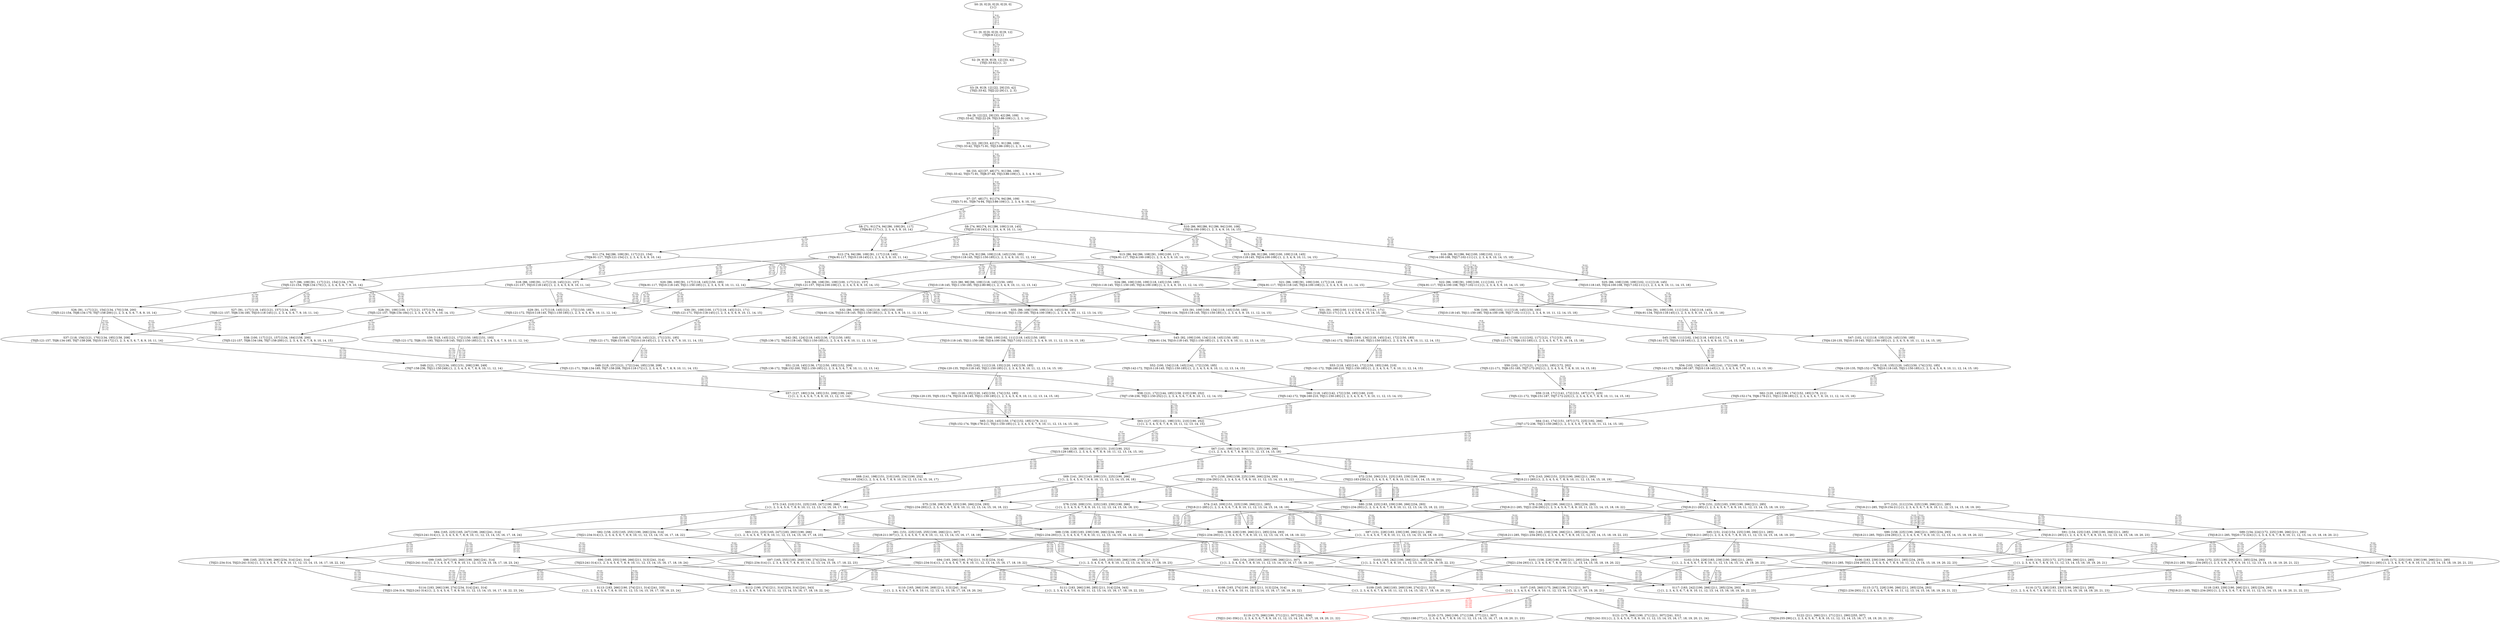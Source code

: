 digraph {
	S0[label="S0: [0, 0] [0, 0] [0, 0] [0, 0] \n{}{}"];
	S1[label="S1: [0, 0] [0, 0] [0, 0] [9, 12] \n{T0J0:9-12}{1}"];
	S2[label="S2: [9, 9] [9, 9] [9, 12] [33, 42] \n{T0J1:33-42}{1, 2}"];
	S3[label="S3: [9, 9] [9, 12] [22, 29] [33, 42] \n{T0J1:33-42, T0J2:22-29}{1, 2, 3}"];
	S4[label="S4: [9, 12] [22, 29] [33, 42] [86, 109] \n{T0J1:33-42, T0J2:22-29, T0J13:86-109}{1, 2, 3, 14}"];
	S5[label="S5: [22, 29] [33, 42] [71, 91] [86, 109] \n{T0J1:33-42, T0J3:71-91, T0J13:86-109}{1, 2, 3, 4, 14}"];
	S6[label="S6: [33, 42] [37, 48] [71, 91] [86, 109] \n{T0J1:33-42, T0J3:71-91, T0J8:37-48, T0J13:86-109}{1, 2, 3, 4, 9, 14}"];
	S7[label="S7: [37, 48] [71, 91] [74, 94] [86, 109] \n{T0J3:71-91, T0J9:74-94, T0J13:86-109}{1, 2, 3, 4, 9, 10, 14}"];
	S8[label="S8: [71, 91] [74, 94] [86, 109] [91, 117] \n{T0J4:91-117}{1, 2, 3, 4, 5, 9, 10, 14}"];
	S9[label="S9: [74, 90] [74, 91] [86, 109] [118, 145] \n{T0J10:118-145}{1, 2, 3, 4, 9, 10, 11, 14}"];
	S10[label="S10: [86, 90] [86, 91] [86, 94] [100, 108] \n{T0J14:100-108}{1, 2, 3, 4, 9, 10, 14, 15}"];
	S11[label="S11: [74, 94] [86, 109] [91, 117] [121, 154] \n{T0J4:91-117, T0J5:121-154}{1, 2, 3, 4, 5, 6, 9, 10, 14}"];
	S12[label="S12: [74, 94] [86, 109] [91, 117] [118, 145] \n{T0J4:91-117, T0J10:118-145}{1, 2, 3, 4, 5, 9, 10, 11, 14}"];
	S13[label="S13: [86, 94] [86, 108] [91, 109] [100, 117] \n{T0J4:91-117, T0J14:100-108}{1, 2, 3, 4, 5, 9, 10, 14, 15}"];
	S14[label="S14: [74, 91] [86, 109] [118, 145] [150, 185] \n{T0J10:118-145, T0J11:150-185}{1, 2, 3, 4, 9, 10, 11, 12, 14}"];
	S15[label="S15: [86, 91] [86, 108] [100, 109] [118, 145] \n{T0J10:118-145, T0J14:100-108}{1, 2, 3, 4, 9, 10, 11, 14, 15}"];
	S16[label="S16: [86, 91] [86, 94] [100, 108] [102, 111] \n{T0J14:100-108, T0J17:102-111}{1, 2, 3, 4, 9, 10, 14, 15, 18}"];
	S17[label="S17: [86, 109] [91, 117] [121, 154] [134, 170] \n{T0J5:121-154, T0J6:134-170}{1, 2, 3, 4, 5, 6, 7, 9, 10, 14}"];
	S18[label="S18: [86, 109] [91, 117] [118, 145] [121, 157] \n{T0J5:121-157, T0J10:118-145}{1, 2, 3, 4, 5, 6, 9, 10, 11, 14}"];
	S19[label="S19: [86, 108] [91, 109] [100, 117] [121, 157] \n{T0J5:121-157, T0J14:100-108}{1, 2, 3, 4, 5, 6, 9, 10, 14, 15}"];
	S20[label="S20: [86, 109] [91, 117] [118, 145] [150, 185] \n{T0J4:91-117, T0J10:118-145, T0J11:150-185}{1, 2, 3, 4, 5, 9, 10, 11, 12, 14}"];
	S21[label="S21: [86, 108] [91, 109] [100, 117] [118, 145] \n{T0J4:91-117, T0J10:118-145, T0J14:100-108}{1, 2, 3, 4, 5, 9, 10, 11, 14, 15}"];
	S22[label="S22: [86, 108] [91, 109] [100, 111] [102, 117] \n{T0J4:91-117, T0J14:100-108, T0J17:102-111}{1, 2, 3, 4, 5, 9, 10, 14, 15, 18}"];
	S23[label="S23: [80, 98] [86, 109] [118, 145] [150, 185] \n{T0J10:118-145, T0J11:150-185, T0J12:80-98}{1, 2, 3, 4, 9, 10, 11, 12, 13, 14}"];
	S24[label="S24: [86, 108] [100, 109] [118, 145] [150, 185] \n{T0J10:118-145, T0J11:150-185, T0J14:100-108}{1, 2, 3, 4, 9, 10, 11, 12, 14, 15}"];
	S25[label="S25: [86, 108] [100, 109] [102, 111] [118, 145] \n{T0J10:118-145, T0J14:100-108, T0J17:102-111}{1, 2, 3, 4, 9, 10, 11, 14, 15, 18}"];
	S26[label="S26: [91, 117] [121, 154] [134, 170] [158, 200] \n{T0J5:121-154, T0J6:134-170, T0J7:158-200}{1, 2, 3, 4, 5, 6, 7, 8, 9, 10, 14}"];
	S27[label="S27: [91, 117] [118, 145] [121, 157] [134, 185] \n{T0J5:121-157, T0J6:134-185, T0J10:118-145}{1, 2, 3, 4, 5, 6, 7, 9, 10, 11, 14}"];
	S28[label="S28: [91, 109] [100, 117] [121, 157] [134, 184] \n{T0J5:121-157, T0J6:134-184}{1, 2, 3, 4, 5, 6, 7, 9, 10, 14, 15}"];
	S29[label="S29: [91, 117] [118, 145] [121, 172] [150, 185] \n{T0J5:121-172, T0J10:118-145, T0J11:150-185}{1, 2, 3, 4, 5, 6, 9, 10, 11, 12, 14}"];
	S30[label="S30: [91, 109] [100, 117] [118, 145] [121, 171] \n{T0J5:121-171, T0J10:118-145}{1, 2, 3, 4, 5, 6, 9, 10, 11, 14, 15}"];
	S31[label="S31: [91, 109] [100, 111] [102, 117] [121, 171] \n{T0J5:121-171}{1, 2, 3, 4, 5, 6, 9, 10, 14, 15, 18}"];
	S32[label="S32: [86, 109] [92, 124] [118, 145] [150, 185] \n{T0J4:91-124, T0J10:118-145, T0J11:150-185}{1, 2, 3, 4, 5, 9, 10, 11, 12, 13, 14}"];
	S33[label="S33: [91, 109] [100, 134] [118, 145] [150, 185] \n{T0J4:91-134, T0J10:118-145, T0J11:150-185}{1, 2, 3, 4, 5, 9, 10, 11, 12, 14, 15}"];
	S34[label="S34: [91, 109] [100, 111] [102, 134] [118, 145] \n{T0J4:91-134, T0J10:118-145}{1, 2, 3, 4, 5, 9, 10, 11, 14, 15, 18}"];
	S35[label="S35: [86, 108] [100, 109] [118, 145] [150, 185] \n{T0J10:118-145, T0J11:150-185, T0J14:100-108}{1, 2, 3, 4, 9, 10, 11, 12, 13, 14, 15}"];
	S36[label="S36: [100, 109] [102, 111] [118, 145] [150, 185] \n{T0J10:118-145, T0J11:150-185, T0J14:100-108, T0J17:102-111}{1, 2, 3, 4, 9, 10, 11, 12, 14, 15, 18}"];
	S37[label="S37: [118, 154] [121, 170] [134, 185] [158, 208] \n{T0J5:121-157, T0J6:134-185, T0J7:158-208, T0J10:118-172}{1, 2, 3, 4, 5, 6, 7, 8, 9, 10, 11, 14}"];
	S38[label="S38: [100, 117] [121, 157] [134, 184] [158, 200] \n{T0J5:121-157, T0J6:134-184, T0J7:158-200}{1, 2, 3, 4, 5, 6, 7, 8, 9, 10, 14, 15}"];
	S39[label="S39: [118, 145] [121, 172] [150, 185] [151, 193] \n{T0J5:121-172, T0J6:151-193, T0J10:118-145, T0J11:150-185}{1, 2, 3, 4, 5, 6, 7, 9, 10, 11, 12, 14}"];
	S40[label="S40: [100, 117] [118, 145] [121, 171] [151, 185] \n{T0J5:121-171, T0J6:151-185, T0J10:118-145}{1, 2, 3, 4, 5, 6, 7, 9, 10, 11, 14, 15}"];
	S41[label="S41: [100, 111] [102, 117] [121, 171] [151, 185] \n{T0J5:121-171, T0J6:151-185}{1, 2, 3, 4, 5, 6, 7, 9, 10, 14, 15, 18}"];
	S42[label="S42: [92, 124] [118, 145] [136, 172] [150, 185] \n{T0J5:136-172, T0J10:118-145, T0J11:150-185}{1, 2, 3, 4, 5, 6, 9, 10, 11, 12, 13, 14}"];
	S43[label="S43: [92, 109] [100, 134] [118, 145] [150, 185] \n{T0J4:91-134, T0J10:118-145, T0J11:150-185}{1, 2, 3, 4, 5, 9, 10, 11, 12, 13, 14, 15}"];
	S44[label="S44: [100, 134] [118, 145] [141, 172] [150, 185] \n{T0J5:141-172, T0J10:118-145, T0J11:150-185}{1, 2, 3, 4, 5, 6, 9, 10, 11, 12, 14, 15}"];
	S45[label="S45: [100, 111] [102, 134] [118, 145] [141, 172] \n{T0J5:141-172, T0J10:118-145}{1, 2, 3, 4, 5, 6, 9, 10, 11, 14, 15, 18}"];
	S46[label="S46: [100, 109] [102, 111] [118, 145] [150, 185] \n{T0J10:118-145, T0J11:150-185, T0J14:100-108, T0J17:102-111}{1, 2, 3, 4, 9, 10, 11, 12, 13, 14, 15, 18}"];
	S47[label="S47: [102, 111] [118, 135] [120, 145] [150, 185] \n{T0J4:120-135, T0J10:118-145, T0J11:150-185}{1, 2, 3, 4, 5, 9, 10, 11, 12, 14, 15, 18}"];
	S48[label="S48: [121, 172] [134, 185] [151, 208] [190, 249] \n{T0J7:158-236, T0J11:150-249}{1, 2, 3, 4, 5, 6, 7, 8, 9, 10, 11, 12, 14}"];
	S49[label="S49: [118, 157] [121, 172] [144, 185] [158, 208] \n{T0J5:121-171, T0J6:134-185, T0J7:158-208, T0J10:118-172}{1, 2, 3, 4, 5, 6, 7, 8, 9, 10, 11, 14, 15}"];
	S50[label="S50: [102, 117] [121, 171] [151, 185] [172, 202] \n{T0J5:121-171, T0J6:151-185, T0J7:172-202}{1, 2, 3, 4, 5, 6, 7, 8, 9, 10, 14, 15, 18}"];
	S51[label="S51: [118, 145] [136, 172] [150, 185] [152, 200] \n{T0J5:136-172, T0J6:152-200, T0J11:150-185}{1, 2, 3, 4, 5, 6, 7, 9, 10, 11, 12, 13, 14}"];
	S52[label="S52: [100, 134] [118, 145] [142, 172] [150, 185] \n{T0J5:142-172, T0J10:118-145, T0J11:150-185}{1, 2, 3, 4, 5, 6, 9, 10, 11, 12, 13, 14, 15}"];
	S53[label="S53: [118, 145] [141, 172] [150, 185] [160, 210] \n{T0J5:141-172, T0J6:160-210, T0J11:150-185}{1, 2, 3, 4, 5, 6, 7, 9, 10, 11, 12, 14, 15}"];
	S54[label="S54: [102, 134] [118, 145] [141, 172] [160, 187] \n{T0J5:141-172, T0J6:160-187, T0J10:118-145}{1, 2, 3, 4, 5, 6, 7, 9, 10, 11, 14, 15, 18}"];
	S55[label="S55: [102, 111] [118, 135] [120, 145] [150, 185] \n{T0J4:120-135, T0J10:118-145, T0J11:150-185}{1, 2, 3, 4, 5, 9, 10, 11, 12, 13, 14, 15, 18}"];
	S56[label="S56: [118, 135] [120, 145] [150, 174] [152, 185] \n{T0J4:120-135, T0J5:152-174, T0J10:118-145, T0J11:150-185}{1, 2, 3, 4, 5, 6, 9, 10, 11, 12, 14, 15, 18}"];
	S57[label="S57: [127, 180] [134, 185] [151, 208] [190, 249] \n{}{1, 2, 3, 4, 5, 6, 7, 8, 9, 10, 11, 12, 13, 14}"];
	S58[label="S58: [121, 172] [144, 185] [158, 210] [190, 252] \n{T0J7:158-236, T0J11:150-252}{1, 2, 3, 4, 5, 6, 7, 8, 9, 10, 11, 12, 14, 15}"];
	S59[label="S59: [118, 171] [141, 172] [151, 187] [172, 225] \n{T0J5:121-172, T0J6:151-187, T0J7:172-225}{1, 2, 3, 4, 5, 6, 7, 8, 9, 10, 11, 14, 15, 18}"];
	S60[label="S60: [118, 145] [142, 172] [150, 185] [160, 210] \n{T0J5:142-172, T0J6:160-210, T0J11:150-185}{1, 2, 3, 4, 5, 6, 7, 9, 10, 11, 12, 13, 14, 15}"];
	S61[label="S61: [118, 135] [120, 145] [150, 174] [152, 185] \n{T0J4:120-135, T0J5:152-174, T0J10:118-145, T0J11:150-185}{1, 2, 3, 4, 5, 6, 9, 10, 11, 12, 13, 14, 15, 18}"];
	S62[label="S62: [120, 145] [150, 174] [152, 185] [178, 211] \n{T0J5:152-174, T0J6:178-211, T0J11:150-185}{1, 2, 3, 4, 5, 6, 7, 9, 10, 11, 12, 14, 15, 18}"];
	S63[label="S63: [127, 185] [141, 198] [151, 210] [190, 252] \n{}{1, 2, 3, 4, 5, 6, 7, 8, 9, 10, 11, 12, 13, 14, 15}"];
	S64[label="S64: [141, 174] [151, 187] [172, 225] [192, 266] \n{T0J7:172-236, T0J11:150-266}{1, 2, 3, 4, 5, 6, 7, 8, 9, 10, 11, 12, 14, 15, 18}"];
	S65[label="S65: [120, 145] [150, 174] [152, 185] [178, 211] \n{T0J5:152-174, T0J6:178-211, T0J11:150-185}{1, 2, 3, 4, 5, 6, 7, 9, 10, 11, 12, 13, 14, 15, 18}"];
	S66[label="S66: [129, 188] [141, 198] [151, 210] [190, 252] \n{T0J15:129-188}{1, 2, 3, 4, 5, 6, 7, 8, 9, 10, 11, 12, 13, 14, 15, 16}"];
	S67[label="S67: [141, 198] [143, 206] [151, 225] [190, 266] \n{}{1, 2, 3, 4, 5, 6, 7, 8, 9, 10, 11, 12, 13, 14, 15, 18}"];
	S68[label="S68: [141, 198] [151, 210] [165, 234] [190, 252] \n{T0J16:165-234}{1, 2, 3, 4, 5, 6, 7, 8, 9, 10, 11, 12, 13, 14, 15, 16, 17}"];
	S69[label="S69: [141, 201] [143, 209] [151, 225] [190, 266] \n{}{1, 2, 3, 4, 5, 6, 7, 8, 9, 10, 11, 12, 13, 14, 15, 16, 18}"];
	S70[label="S70: [143, 206] [151, 225] [190, 266] [211, 285] \n{T0J18:211-285}{1, 2, 3, 4, 5, 6, 7, 8, 9, 10, 11, 12, 13, 14, 15, 18, 19}"];
	S71[label="S71: [158, 206] [158, 225] [190, 266] [234, 293] \n{T0J21:234-293}{1, 2, 3, 4, 5, 6, 7, 8, 9, 10, 11, 12, 13, 14, 15, 18, 22}"];
	S72[label="S72: [150, 206] [151, 225] [183, 239] [190, 266] \n{T0J22:183-239}{1, 2, 3, 4, 5, 6, 7, 8, 9, 10, 11, 12, 13, 14, 15, 18, 23}"];
	S73[label="S73: [143, 210] [151, 225] [165, 247] [190, 266] \n{}{1, 2, 3, 4, 5, 6, 7, 8, 9, 10, 11, 12, 13, 14, 15, 16, 17, 18}"];
	S74[label="S74: [143, 209] [151, 225] [190, 266] [211, 285] \n{T0J18:211-285}{1, 2, 3, 4, 5, 6, 7, 8, 9, 10, 11, 12, 13, 14, 15, 16, 18, 19}"];
	S75[label="S75: [158, 209] [158, 225] [190, 266] [234, 293] \n{T0J21:234-293}{1, 2, 3, 4, 5, 6, 7, 8, 9, 10, 11, 12, 13, 14, 15, 16, 18, 22}"];
	S76[label="S76: [150, 209] [151, 225] [183, 239] [190, 266] \n{}{1, 2, 3, 4, 5, 6, 7, 8, 9, 10, 11, 12, 13, 14, 15, 16, 18, 23}"];
	S77[label="S77: [151, 211] [154, 225] [190, 266] [211, 285] \n{T0J18:211-285, T0J19:154-211}{1, 2, 3, 4, 5, 6, 7, 8, 9, 10, 11, 12, 13, 14, 15, 18, 19, 20}"];
	S78[label="S78: [158, 225] [190, 266] [211, 285] [234, 293] \n{T0J18:211-285, T0J21:234-293}{1, 2, 3, 4, 5, 6, 7, 8, 9, 10, 11, 12, 13, 14, 15, 18, 19, 22}"];
	S79[label="S79: [151, 225] [183, 239] [190, 266] [211, 285] \n{T0J18:211-285}{1, 2, 3, 4, 5, 6, 7, 8, 9, 10, 11, 12, 13, 14, 15, 18, 19, 23}"];
	S80[label="S80: [158, 225] [183, 239] [190, 266] [234, 293] \n{T0J21:234-293}{1, 2, 3, 4, 5, 6, 7, 8, 9, 10, 11, 12, 13, 14, 15, 18, 22, 23}"];
	S81[label="S81: [151, 225] [165, 255] [190, 266] [211, 307] \n{T0J18:211-307}{1, 2, 3, 4, 5, 6, 7, 8, 9, 10, 11, 12, 13, 14, 15, 16, 17, 18, 19}"];
	S82[label="S82: [158, 225] [165, 255] [190, 266] [234, 314] \n{T0J21:234-314}{1, 2, 3, 4, 5, 6, 7, 8, 9, 10, 11, 12, 13, 14, 15, 16, 17, 18, 22}"];
	S83[label="S83: [151, 225] [165, 247] [183, 260] [190, 266] \n{}{1, 2, 3, 4, 5, 6, 7, 8, 9, 10, 11, 12, 13, 14, 15, 16, 17, 18, 23}"];
	S84[label="S84: [165, 225] [165, 247] [190, 266] [241, 314] \n{T0J23:241-314}{1, 2, 3, 4, 5, 6, 7, 8, 9, 10, 11, 12, 13, 14, 15, 16, 17, 18, 24}"];
	S85[label="S85: [151, 214] [154, 225] [190, 266] [211, 285] \n{T0J18:211-285}{1, 2, 3, 4, 5, 6, 7, 8, 9, 10, 11, 12, 13, 14, 15, 16, 18, 19, 20}"];
	S86[label="S86: [158, 228] [190, 266] [211, 285] [234, 293] \n{T0J21:234-293}{1, 2, 3, 4, 5, 6, 7, 8, 9, 10, 11, 12, 13, 14, 15, 16, 18, 19, 22}"];
	S87[label="S87: [151, 228] [183, 239] [190, 266] [211, 285] \n{}{1, 2, 3, 4, 5, 6, 7, 8, 9, 10, 11, 12, 13, 14, 15, 16, 18, 19, 23}"];
	S88[label="S88: [158, 228] [183, 239] [190, 266] [234, 293] \n{T0J21:234-293}{1, 2, 3, 4, 5, 6, 7, 8, 9, 10, 11, 12, 13, 14, 15, 16, 18, 22, 23}"];
	S89[label="S89: [154, 224] [172, 225] [190, 266] [211, 285] \n{T0J18:211-285, T0J20:172-224}{1, 2, 3, 4, 5, 6, 7, 8, 9, 10, 11, 12, 13, 14, 15, 18, 19, 20, 21}"];
	S90[label="S90: [158, 225] [190, 266] [211, 285] [234, 293] \n{T0J18:211-285, T0J21:234-293}{1, 2, 3, 4, 5, 6, 7, 8, 9, 10, 11, 12, 13, 14, 15, 18, 19, 20, 22}"];
	S91[label="S91: [154, 225] [183, 239] [190, 266] [211, 285] \n{T0J18:211-285}{1, 2, 3, 4, 5, 6, 7, 8, 9, 10, 11, 12, 13, 14, 15, 18, 19, 20, 23}"];
	S92[label="S92: [183, 239] [190, 266] [211, 285] [234, 293] \n{T0J18:211-285, T0J21:234-293}{1, 2, 3, 4, 5, 6, 7, 8, 9, 10, 11, 12, 13, 14, 15, 18, 19, 22, 23}"];
	S93[label="S93: [154, 239] [165, 260] [190, 266] [211, 307] \n{}{1, 2, 3, 4, 5, 6, 7, 8, 9, 10, 11, 12, 13, 14, 15, 16, 17, 18, 19, 20}"];
	S94[label="S94: [165, 266] [190, 274] [211, 313] [234, 314] \n{T0J21:234-314}{1, 2, 3, 4, 5, 6, 7, 8, 9, 10, 11, 12, 13, 14, 15, 16, 17, 18, 19, 22}"];
	S95[label="S95: [165, 255] [183, 266] [190, 274] [211, 313] \n{}{1, 2, 3, 4, 5, 6, 7, 8, 9, 10, 11, 12, 13, 14, 15, 16, 17, 18, 19, 23}"];
	S96[label="S96: [165, 255] [190, 266] [211, 313] [241, 314] \n{T0J23:241-314}{1, 2, 3, 4, 5, 6, 7, 8, 9, 10, 11, 12, 13, 14, 15, 16, 17, 18, 19, 24}"];
	S97[label="S97: [165, 255] [183, 266] [190, 274] [234, 314] \n{T0J21:234-314}{1, 2, 3, 4, 5, 6, 7, 8, 9, 10, 11, 12, 13, 14, 15, 16, 17, 18, 22, 23}"];
	S98[label="S98: [165, 255] [190, 266] [234, 314] [241, 314] \n{T0J21:234-314, T0J23:241-314}{1, 2, 3, 4, 5, 6, 7, 8, 9, 10, 11, 12, 13, 14, 15, 16, 17, 18, 22, 24}"];
	S99[label="S99: [165, 247] [183, 260] [190, 266] [241, 314] \n{T0J23:241-314}{1, 2, 3, 4, 5, 6, 7, 8, 9, 10, 11, 12, 13, 14, 15, 16, 17, 18, 23, 24}"];
	S100[label="S100: [154, 225] [172, 227] [190, 266] [211, 285] \n{}{1, 2, 3, 4, 5, 6, 7, 8, 9, 10, 11, 12, 13, 14, 15, 16, 18, 19, 20, 21}"];
	S101[label="S101: [158, 228] [190, 266] [211, 285] [234, 293] \n{T0J21:234-293}{1, 2, 3, 4, 5, 6, 7, 8, 9, 10, 11, 12, 13, 14, 15, 16, 18, 19, 20, 22}"];
	S102[label="S102: [154, 228] [183, 239] [190, 266] [211, 285] \n{}{1, 2, 3, 4, 5, 6, 7, 8, 9, 10, 11, 12, 13, 14, 15, 16, 18, 19, 20, 23}"];
	S103[label="S103: [183, 242] [190, 266] [211, 285] [234, 293] \n{}{1, 2, 3, 4, 5, 6, 7, 8, 9, 10, 11, 12, 13, 14, 15, 16, 18, 19, 22, 23}"];
	S104[label="S104: [172, 225] [190, 266] [211, 285] [234, 293] \n{T0J18:211-285, T0J21:234-293}{1, 2, 3, 4, 5, 6, 7, 8, 9, 10, 11, 12, 13, 14, 15, 18, 19, 20, 21, 22}"];
	S105[label="S105: [172, 225] [183, 239] [190, 266] [211, 285] \n{T0J18:211-285}{1, 2, 3, 4, 5, 6, 7, 8, 9, 10, 11, 12, 13, 14, 15, 18, 19, 20, 21, 23}"];
	S106[label="S106: [183, 239] [190, 266] [211, 285] [234, 293] \n{T0J18:211-285, T0J21:234-293}{1, 2, 3, 4, 5, 6, 7, 8, 9, 10, 11, 12, 13, 14, 15, 18, 19, 20, 22, 23}"];
	S107[label="S107: [165, 260] [175, 266] [190, 271] [211, 307] \n{}{1, 2, 3, 4, 5, 6, 7, 8, 9, 10, 11, 12, 13, 14, 15, 16, 17, 18, 19, 20, 21}"];
	S108[label="S108: [165, 274] [190, 280] [211, 313] [234, 314] \n{}{1, 2, 3, 4, 5, 6, 7, 8, 9, 10, 11, 12, 13, 14, 15, 16, 17, 18, 19, 20, 22}"];
	S109[label="S109: [165, 266] [183, 269] [190, 274] [211, 313] \n{}{1, 2, 3, 4, 5, 6, 7, 8, 9, 10, 11, 12, 13, 14, 15, 16, 17, 18, 19, 20, 23}"];
	S110[label="S110: [165, 266] [190, 269] [211, 313] [241, 314] \n{}{1, 2, 3, 4, 5, 6, 7, 8, 9, 10, 11, 12, 13, 14, 15, 16, 17, 18, 19, 20, 24}"];
	S111[label="S111: [183, 266] [190, 285] [211, 314] [234, 343] \n{}{1, 2, 3, 4, 5, 6, 7, 8, 9, 10, 11, 12, 13, 14, 15, 16, 17, 18, 19, 22, 23}"];
	S112[label="S112: [190, 274] [211, 314] [234, 314] [241, 343] \n{}{1, 2, 3, 4, 5, 6, 7, 8, 9, 10, 11, 12, 13, 14, 15, 16, 17, 18, 19, 22, 24}"];
	S113[label="S113: [183, 266] [190, 274] [211, 314] [241, 335] \n{}{1, 2, 3, 4, 5, 6, 7, 8, 9, 10, 11, 12, 13, 14, 15, 16, 17, 18, 19, 23, 24}"];
	S114[label="S114: [183, 266] [190, 274] [234, 314] [241, 314] \n{T0J21:234-314, T0J23:241-314}{1, 2, 3, 4, 5, 6, 7, 8, 9, 10, 11, 12, 13, 14, 15, 16, 17, 18, 22, 23, 24}"];
	S115[label="S115: [172, 228] [190, 266] [211, 285] [234, 293] \n{T0J21:234-293}{1, 2, 3, 4, 5, 6, 7, 8, 9, 10, 11, 12, 13, 14, 15, 16, 18, 19, 20, 21, 22}"];
	S116[label="S116: [172, 228] [183, 239] [190, 266] [211, 285] \n{}{1, 2, 3, 4, 5, 6, 7, 8, 9, 10, 11, 12, 13, 14, 15, 16, 18, 19, 20, 21, 23}"];
	S117[label="S117: [183, 242] [190, 266] [211, 285] [234, 293] \n{}{1, 2, 3, 4, 5, 6, 7, 8, 9, 10, 11, 12, 13, 14, 15, 16, 18, 19, 20, 22, 23}"];
	S118[label="S118: [183, 239] [190, 266] [211, 285] [234, 293] \n{T0J18:211-285, T0J21:234-293}{1, 2, 3, 4, 5, 6, 7, 8, 9, 10, 11, 12, 13, 14, 15, 18, 19, 20, 21, 22, 23}"];
	S119[label="S119: [175, 266] [190, 271] [211, 307] [241, 356] \n{T0J21:241-356}{1, 2, 3, 4, 5, 6, 7, 8, 9, 10, 11, 12, 13, 14, 15, 16, 17, 18, 19, 20, 21, 22}"];
	S120[label="S120: [175, 266] [190, 271] [198, 277] [211, 307] \n{T0J22:198-277}{1, 2, 3, 4, 5, 6, 7, 8, 9, 10, 11, 12, 13, 14, 15, 16, 17, 18, 19, 20, 21, 23}"];
	S121[label="S121: [175, 266] [190, 271] [211, 307] [241, 331] \n{T0J23:241-331}{1, 2, 3, 4, 5, 6, 7, 8, 9, 10, 11, 12, 13, 14, 15, 16, 17, 18, 19, 20, 21, 24}"];
	S122[label="S122: [211, 266] [211, 271] [211, 290] [255, 307] \n{T0J24:255-290}{1, 2, 3, 4, 5, 6, 7, 8, 9, 10, 11, 12, 13, 14, 15, 16, 17, 18, 19, 20, 21, 25}"];
	S0 -> S1[label="T0 J0\nDL=350\nES=0\nLS=0\nEF=9\nLF=12",fontsize=8];
	S1 -> S2[label="T0 J1\nDL=350\nES=9\nLS=12\nEF=33\nLF=42",fontsize=8];
	S2 -> S3[label="T0 J2\nDL=350\nES=9\nLS=12\nEF=22\nLF=29",fontsize=8];
	S3 -> S4[label="T0 J13\nDL=350\nES=9\nLS=12\nEF=86\nLF=109",fontsize=8];
	S4 -> S5[label="T0 J3\nDL=350\nES=22\nLS=29\nEF=71\nLF=91",fontsize=8];
	S5 -> S6[label="T0 J8\nDL=350\nES=22\nLS=29\nEF=37\nLF=48",fontsize=8];
	S6 -> S7[label="T0 J9\nDL=350\nES=33\nLS=42\nEF=74\nLF=94",fontsize=8];
	S7 -> S8[label="T0 J4\nDL=350\nES=71\nLS=91\nEF=91\nLF=117",fontsize=8];
	S7 -> S9[label="T0 J10\nDL=350\nES=74\nLS=90\nEF=118\nLF=145",fontsize=8];
	S7 -> S10[label="T0 J14\nDL=350\nES=86\nLS=90\nEF=100\nLF=108",fontsize=8];
	S8 -> S11[label="T0 J5\nDL=350\nES=71\nLS=91\nEF=121\nLF=154",fontsize=8];
	S8 -> S12[label="T0 J10\nDL=350\nES=74\nLS=90\nEF=118\nLF=145",fontsize=8];
	S8 -> S13[label="T0 J14\nDL=350\nES=86\nLS=90\nEF=100\nLF=108",fontsize=8];
	S9 -> S12[label="T0 J4\nDL=350\nES=74\nLS=91\nEF=94\nLF=117",fontsize=8];
	S9 -> S14[label="T0 J11\nDL=350\nES=74\nLS=90\nEF=150\nLF=185",fontsize=8];
	S9 -> S15[label="T0 J14\nDL=350\nES=86\nLS=90\nEF=100\nLF=108",fontsize=8];
	S10 -> S13[label="T0 J4\nDL=350\nES=86\nLS=91\nEF=106\nLF=117",fontsize=8];
	S10 -> S15[label="T0 J10\nDL=350\nES=86\nLS=90\nEF=130\nLF=145",fontsize=8];
	S10 -> S16[label="T0 J17\nDL=350\nES=86\nLS=90\nEF=102\nLF=111",fontsize=8];
	S11 -> S17[label="T0 J6\nDL=350\nES=74\nLS=94\nEF=134\nLF=170",fontsize=8];
	S11 -> S18[label="T0 J10\nDL=350\nES=74\nLS=90\nEF=118\nLF=145",fontsize=8];
	S11 -> S19[label="T0 J14\nDL=350\nES=86\nLS=90\nEF=100\nLF=108",fontsize=8];
	S12 -> S18[label="T0 J5\nDL=350\nES=74\nLS=94\nEF=124\nLF=157",fontsize=8];
	S12 -> S20[label="T0 J11\nDL=350\nES=74\nLS=90\nEF=150\nLF=185",fontsize=8];
	S12 -> S21[label="T0 J14\nDL=350\nES=86\nLS=90\nEF=100\nLF=108",fontsize=8];
	S13 -> S19[label="T0 J5\nDL=350\nES=86\nLS=94\nEF=136\nLF=157",fontsize=8];
	S13 -> S21[label="T0 J10\nDL=350\nES=86\nLS=90\nEF=130\nLF=145",fontsize=8];
	S13 -> S22[label="T0 J17\nDL=350\nES=86\nLS=90\nEF=102\nLF=111",fontsize=8];
	S14 -> S20[label="T0 J4\nDL=350\nES=74\nLS=91\nEF=94\nLF=117",fontsize=8];
	S14 -> S23[label="T0 J12\nDL=350\nES=74\nLS=90\nEF=80\nLF=98",fontsize=8];
	S14 -> S24[label="T0 J14\nDL=350\nES=86\nLS=90\nEF=100\nLF=108",fontsize=8];
	S15 -> S21[label="T0 J4\nDL=350\nES=86\nLS=91\nEF=106\nLF=117",fontsize=8];
	S15 -> S24[label="T0 J11\nDL=350\nES=86\nLS=90\nEF=162\nLF=185",fontsize=8];
	S15 -> S25[label="T0 J17\nDL=350\nES=86\nLS=90\nEF=102\nLF=111",fontsize=8];
	S16 -> S22[label="T0 J4\nDL=350\nES=86\nLS=91\nEF=106\nLF=117",fontsize=8];
	S16 -> S25[label="T0 J10\nDL=350\nES=86\nLS=90\nEF=130\nLF=145",fontsize=8];
	S17 -> S26[label="T0 J7\nDL=350\nES=86\nLS=109\nEF=158\nLF=200",fontsize=8];
	S17 -> S27[label="T0 J10\nDL=350\nES=86\nLS=90\nEF=130\nLF=145",fontsize=8];
	S17 -> S28[label="T0 J14\nDL=350\nES=86\nLS=90\nEF=100\nLF=108",fontsize=8];
	S18 -> S27[label="T0 J6\nDL=350\nES=86\nLS=109\nEF=146\nLF=185",fontsize=8];
	S18 -> S29[label="T0 J11\nDL=350\nES=86\nLS=90\nEF=162\nLF=185",fontsize=8];
	S18 -> S30[label="T0 J14\nDL=350\nES=86\nLS=90\nEF=100\nLF=108",fontsize=8];
	S19 -> S28[label="T0 J6\nDL=350\nES=86\nLS=108\nEF=146\nLF=184",fontsize=8];
	S19 -> S30[label="T0 J10\nDL=350\nES=86\nLS=90\nEF=130\nLF=145",fontsize=8];
	S19 -> S31[label="T0 J17\nDL=350\nES=86\nLS=90\nEF=102\nLF=111",fontsize=8];
	S20 -> S29[label="T0 J5\nDL=350\nES=86\nLS=109\nEF=136\nLF=172",fontsize=8];
	S20 -> S32[label="T0 J12\nDL=350\nES=86\nLS=90\nEF=92\nLF=98",fontsize=8];
	S20 -> S33[label="T0 J14\nDL=350\nES=86\nLS=90\nEF=100\nLF=108",fontsize=8];
	S21 -> S30[label="T0 J5\nDL=350\nES=86\nLS=108\nEF=136\nLF=171",fontsize=8];
	S21 -> S33[label="T0 J11\nDL=350\nES=86\nLS=90\nEF=162\nLF=185",fontsize=8];
	S21 -> S34[label="T0 J17\nDL=350\nES=86\nLS=90\nEF=102\nLF=111",fontsize=8];
	S22 -> S31[label="T0 J5\nDL=350\nES=86\nLS=108\nEF=136\nLF=171",fontsize=8];
	S22 -> S34[label="T0 J10\nDL=350\nES=86\nLS=90\nEF=130\nLF=145",fontsize=8];
	S23 -> S32[label="T0 J4\nDL=350\nES=80\nLS=98\nEF=100\nLF=124",fontsize=8];
	S23 -> S35[label="T0 J14\nDL=350\nES=86\nLS=90\nEF=100\nLF=108",fontsize=8];
	S24 -> S33[label="T0 J4\nDL=350\nES=86\nLS=108\nEF=106\nLF=134",fontsize=8];
	S24 -> S35[label="T0 J12\nDL=350\nES=86\nLS=90\nEF=92\nLF=98",fontsize=8];
	S24 -> S36[label="T0 J17\nDL=350\nES=86\nLS=90\nEF=102\nLF=111",fontsize=8];
	S25 -> S34[label="T0 J4\nDL=350\nES=86\nLS=108\nEF=106\nLF=134",fontsize=8];
	S25 -> S36[label="T0 J11\nDL=350\nES=86\nLS=90\nEF=162\nLF=185",fontsize=8];
	S26 -> S37[label="T0 J10\nDL=350\nES=91\nLS=117\nEF=135\nLF=172",fontsize=8];
	S26 -> S38[label="T0 J14\nDL=350\nES=91\nLS=93\nEF=105\nLF=111",fontsize=8];
	S27 -> S37[label="T0 J7\nDL=350\nES=91\nLS=117\nEF=163\nLF=208",fontsize=8];
	S28 -> S38[label="T0 J7\nDL=350\nES=91\nLS=109\nEF=163\nLF=200",fontsize=8];
	S29 -> S39[label="T0 J6\nDL=350\nES=91\nLS=117\nEF=151\nLF=193",fontsize=8];
	S30 -> S40[label="T0 J6\nDL=350\nES=91\nLS=109\nEF=151\nLF=185",fontsize=8];
	S31 -> S41[label="T0 J6\nDL=350\nES=91\nLS=109\nEF=151\nLF=185",fontsize=8];
	S32 -> S42[label="T0 J5\nDL=350\nES=86\nLS=109\nEF=136\nLF=172",fontsize=8];
	S32 -> S43[label="T0 J14\nDL=350\nES=86\nLS=90\nEF=100\nLF=108",fontsize=8];
	S33 -> S44[label="T0 J5\nDL=350\nES=91\nLS=109\nEF=141\nLF=172",fontsize=8];
	S34 -> S45[label="T0 J5\nDL=350\nES=91\nLS=109\nEF=141\nLF=172",fontsize=8];
	S35 -> S43[label="T0 J4\nDL=350\nES=86\nLS=108\nEF=106\nLF=134",fontsize=8];
	S35 -> S46[label="T0 J17\nDL=350\nES=86\nLS=90\nEF=102\nLF=111",fontsize=8];
	S36 -> S47[label="T0 J4\nDL=350\nES=100\nLS=109\nEF=120\nLF=135",fontsize=8];
	S37 -> S48[label="T0 J11\nDL=350\nES=118\nLS=154\nEF=194\nLF=249",fontsize=8];
	S38 -> S49[label="T0 J10\nDL=350\nES=100\nLS=117\nEF=144\nLF=172",fontsize=8];
	S39 -> S48[label="T0 J7\nDL=350\nES=118\nLS=145\nEF=190\nLF=236",fontsize=8];
	S40 -> S49[label="T0 J7\nDL=350\nES=100\nLS=117\nEF=172\nLF=208",fontsize=8];
	S41 -> S50[label="T0 J7\nDL=350\nES=100\nLS=111\nEF=172\nLF=202",fontsize=8];
	S42 -> S51[label="T0 J6\nDL=350\nES=92\nLS=124\nEF=152\nLF=200",fontsize=8];
	S43 -> S52[label="T0 J5\nDL=350\nES=92\nLS=109\nEF=142\nLF=172",fontsize=8];
	S44 -> S53[label="T0 J6\nDL=350\nES=100\nLS=134\nEF=160\nLF=210",fontsize=8];
	S45 -> S54[label="T0 J6\nDL=350\nES=100\nLS=111\nEF=160\nLF=187",fontsize=8];
	S46 -> S55[label="T0 J4\nDL=350\nES=100\nLS=109\nEF=120\nLF=135",fontsize=8];
	S47 -> S56[label="T0 J5\nDL=350\nES=102\nLS=111\nEF=152\nLF=174",fontsize=8];
	S48 -> S57[label="T0 J12\nDL=350\nES=121\nLS=172\nEF=127\nLF=180",fontsize=8];
	S49 -> S58[label="T0 J11\nDL=350\nES=118\nLS=157\nEF=194\nLF=252",fontsize=8];
	S50 -> S59[label="T0 J10\nDL=350\nES=102\nLS=117\nEF=146\nLF=172",fontsize=8];
	S51 -> S57[label="T0 J7\nDL=350\nES=118\nLS=145\nEF=190\nLF=236",fontsize=8];
	S52 -> S60[label="T0 J6\nDL=350\nES=100\nLS=134\nEF=160\nLF=210",fontsize=8];
	S53 -> S58[label="T0 J7\nDL=350\nES=118\nLS=145\nEF=190\nLF=236",fontsize=8];
	S54 -> S59[label="T0 J7\nDL=350\nES=102\nLS=134\nEF=174\nLF=225",fontsize=8];
	S55 -> S61[label="T0 J5\nDL=350\nES=102\nLS=111\nEF=152\nLF=174",fontsize=8];
	S56 -> S62[label="T0 J6\nDL=350\nES=118\nLS=135\nEF=178\nLF=211",fontsize=8];
	S57 -> S63[label="T0 J14\nDL=350\nES=127\nLS=180\nEF=141\nLF=198",fontsize=8];
	S58 -> S63[label="T0 J12\nDL=350\nES=121\nLS=172\nEF=127\nLF=180",fontsize=8];
	S59 -> S64[label="T0 J11\nDL=350\nES=118\nLS=171\nEF=194\nLF=266",fontsize=8];
	S60 -> S63[label="T0 J7\nDL=350\nES=118\nLS=145\nEF=190\nLF=236",fontsize=8];
	S61 -> S65[label="T0 J6\nDL=350\nES=118\nLS=135\nEF=178\nLF=211",fontsize=8];
	S62 -> S64[label="T0 J7\nDL=350\nES=120\nLS=145\nEF=192\nLF=236",fontsize=8];
	S63 -> S66[label="T0 J15\nDL=350\nES=127\nLS=185\nEF=129\nLF=188",fontsize=8];
	S63 -> S67[label="T0 J17\nDL=350\nES=127\nLS=185\nEF=143\nLF=206",fontsize=8];
	S64 -> S67[label="T0 J12\nDL=350\nES=141\nLS=174\nEF=147\nLF=182",fontsize=8];
	S65 -> S67[label="T0 J7\nDL=350\nES=120\nLS=145\nEF=192\nLF=236",fontsize=8];
	S66 -> S68[label="T0 J16\nDL=350\nES=129\nLS=188\nEF=165\nLF=234",fontsize=8];
	S66 -> S69[label="T0 J17\nDL=350\nES=129\nLS=188\nEF=145\nLF=209",fontsize=8];
	S67 -> S69[label="T0 J15\nDL=350\nES=141\nLS=198\nEF=143\nLF=201",fontsize=8];
	S67 -> S70[label="T0 J18\nDL=350\nES=141\nLS=197\nEF=211\nLF=285",fontsize=8];
	S67 -> S71[label="T0 J21\nDL=350\nES=158\nLS=197\nEF=234\nLF=293",fontsize=8];
	S67 -> S72[label="T0 J22\nDL=350\nES=150\nLS=197\nEF=183\nLF=239",fontsize=8];
	S68 -> S73[label="T0 J17\nDL=350\nES=141\nLS=198\nEF=157\nLF=219",fontsize=8];
	S69 -> S73[label="T0 J16\nDL=350\nES=141\nLS=201\nEF=177\nLF=247",fontsize=8];
	S69 -> S74[label="T0 J18\nDL=350\nES=141\nLS=197\nEF=211\nLF=285",fontsize=8];
	S69 -> S75[label="T0 J21\nDL=350\nES=158\nLS=197\nEF=234\nLF=293",fontsize=8];
	S69 -> S76[label="T0 J22\nDL=350\nES=150\nLS=197\nEF=183\nLF=239",fontsize=8];
	S70 -> S74[label="T0 J15\nDL=350\nES=143\nLS=206\nEF=145\nLF=209",fontsize=8];
	S70 -> S77[label="T0 J19\nDL=350\nES=143\nLS=197\nEF=154\nLF=211",fontsize=8];
	S70 -> S78[label="T0 J21\nDL=350\nES=158\nLS=197\nEF=234\nLF=293",fontsize=8];
	S70 -> S79[label="T0 J22\nDL=350\nES=150\nLS=197\nEF=183\nLF=239",fontsize=8];
	S71 -> S75[label="T0 J15\nDL=350\nES=158\nLS=206\nEF=160\nLF=209",fontsize=8];
	S71 -> S78[label="T0 J18\nDL=350\nES=158\nLS=197\nEF=228\nLF=285",fontsize=8];
	S71 -> S80[label="T0 J22\nDL=350\nES=158\nLS=197\nEF=191\nLF=239",fontsize=8];
	S72 -> S76[label="T0 J15\nDL=350\nES=150\nLS=206\nEF=152\nLF=209",fontsize=8];
	S72 -> S79[label="T0 J18\nDL=350\nES=150\nLS=197\nEF=220\nLF=285",fontsize=8];
	S72 -> S80[label="T0 J21\nDL=350\nES=158\nLS=197\nEF=234\nLF=293",fontsize=8];
	S73 -> S81[label="T0 J18\nDL=350\nES=143\nLS=219\nEF=213\nLF=307",fontsize=8];
	S73 -> S82[label="T0 J21\nDL=350\nES=158\nLS=218\nEF=234\nLF=314",fontsize=8];
	S73 -> S83[label="T0 J22\nDL=350\nES=150\nLS=218\nEF=183\nLF=260",fontsize=8];
	S73 -> S84[label="T0 J23\nDL=350\nES=165\nLS=218\nEF=241\nLF=314",fontsize=8];
	S74 -> S81[label="T0 J16\nDL=350\nES=143\nLS=209\nEF=179\nLF=255",fontsize=8];
	S74 -> S85[label="T0 J19\nDL=350\nES=143\nLS=197\nEF=154\nLF=211",fontsize=8];
	S74 -> S86[label="T0 J21\nDL=350\nES=158\nLS=197\nEF=234\nLF=293",fontsize=8];
	S74 -> S87[label="T0 J22\nDL=350\nES=150\nLS=197\nEF=183\nLF=239",fontsize=8];
	S75 -> S82[label="T0 J16\nDL=350\nES=158\nLS=209\nEF=194\nLF=255",fontsize=8];
	S75 -> S86[label="T0 J18\nDL=350\nES=158\nLS=197\nEF=228\nLF=285",fontsize=8];
	S75 -> S88[label="T0 J22\nDL=350\nES=158\nLS=197\nEF=191\nLF=239",fontsize=8];
	S76 -> S83[label="T0 J16\nDL=350\nES=150\nLS=209\nEF=186\nLF=255",fontsize=8];
	S76 -> S87[label="T0 J18\nDL=350\nES=150\nLS=197\nEF=220\nLF=285",fontsize=8];
	S76 -> S88[label="T0 J21\nDL=350\nES=158\nLS=197\nEF=234\nLF=293",fontsize=8];
	S77 -> S85[label="T0 J15\nDL=350\nES=151\nLS=211\nEF=153\nLF=214",fontsize=8];
	S77 -> S89[label="T0 J20\nDL=350\nES=151\nLS=197\nEF=172\nLF=224",fontsize=8];
	S77 -> S90[label="T0 J21\nDL=350\nES=158\nLS=197\nEF=234\nLF=293",fontsize=8];
	S77 -> S91[label="T0 J22\nDL=350\nES=151\nLS=197\nEF=184\nLF=239",fontsize=8];
	S78 -> S86[label="T0 J15\nDL=350\nES=158\nLS=225\nEF=160\nLF=228",fontsize=8];
	S78 -> S90[label="T0 J19\nDL=350\nES=158\nLS=197\nEF=169\nLF=211",fontsize=8];
	S78 -> S92[label="T0 J22\nDL=350\nES=158\nLS=197\nEF=191\nLF=239",fontsize=8];
	S79 -> S87[label="T0 J15\nDL=350\nES=151\nLS=225\nEF=153\nLF=228",fontsize=8];
	S79 -> S91[label="T0 J19\nDL=350\nES=151\nLS=197\nEF=162\nLF=211",fontsize=8];
	S79 -> S92[label="T0 J21\nDL=350\nES=158\nLS=197\nEF=234\nLF=293",fontsize=8];
	S80 -> S88[label="T0 J15\nDL=350\nES=158\nLS=225\nEF=160\nLF=228",fontsize=8];
	S80 -> S92[label="T0 J18\nDL=350\nES=158\nLS=197\nEF=228\nLF=285",fontsize=8];
	S81 -> S93[label="T0 J19\nDL=350\nES=151\nLS=225\nEF=162\nLF=239",fontsize=8];
	S81 -> S94[label="T0 J21\nDL=350\nES=158\nLS=218\nEF=234\nLF=314",fontsize=8];
	S81 -> S95[label="T0 J22\nDL=350\nES=151\nLS=218\nEF=184\nLF=260",fontsize=8];
	S81 -> S96[label="T0 J23\nDL=350\nES=165\nLS=218\nEF=241\nLF=314",fontsize=8];
	S82 -> S94[label="T0 J18\nDL=350\nES=158\nLS=225\nEF=228\nLF=313",fontsize=8];
	S82 -> S97[label="T0 J22\nDL=350\nES=158\nLS=218\nEF=191\nLF=260",fontsize=8];
	S82 -> S98[label="T0 J23\nDL=350\nES=165\nLS=218\nEF=241\nLF=314",fontsize=8];
	S83 -> S95[label="T0 J18\nDL=350\nES=151\nLS=225\nEF=221\nLF=313",fontsize=8];
	S83 -> S97[label="T0 J21\nDL=350\nES=158\nLS=218\nEF=234\nLF=314",fontsize=8];
	S83 -> S99[label="T0 J23\nDL=350\nES=165\nLS=218\nEF=241\nLF=314",fontsize=8];
	S84 -> S96[label="T0 J18\nDL=350\nES=165\nLS=225\nEF=235\nLF=313",fontsize=8];
	S84 -> S98[label="T0 J21\nDL=350\nES=165\nLS=218\nEF=241\nLF=314",fontsize=8];
	S84 -> S99[label="T0 J22\nDL=350\nES=165\nLS=218\nEF=198\nLF=260",fontsize=8];
	S85 -> S93[label="T0 J16\nDL=350\nES=151\nLS=214\nEF=187\nLF=260",fontsize=8];
	S85 -> S100[label="T0 J20\nDL=350\nES=151\nLS=197\nEF=172\nLF=224",fontsize=8];
	S85 -> S101[label="T0 J21\nDL=350\nES=158\nLS=197\nEF=234\nLF=293",fontsize=8];
	S85 -> S102[label="T0 J22\nDL=350\nES=151\nLS=197\nEF=184\nLF=239",fontsize=8];
	S86 -> S94[label="T0 J16\nDL=350\nES=158\nLS=228\nEF=194\nLF=274",fontsize=8];
	S86 -> S101[label="T0 J19\nDL=350\nES=158\nLS=197\nEF=169\nLF=211",fontsize=8];
	S86 -> S103[label="T0 J22\nDL=350\nES=158\nLS=197\nEF=191\nLF=239",fontsize=8];
	S87 -> S95[label="T0 J16\nDL=350\nES=151\nLS=228\nEF=187\nLF=274",fontsize=8];
	S87 -> S102[label="T0 J19\nDL=350\nES=151\nLS=197\nEF=162\nLF=211",fontsize=8];
	S87 -> S103[label="T0 J21\nDL=350\nES=158\nLS=197\nEF=234\nLF=293",fontsize=8];
	S88 -> S97[label="T0 J16\nDL=350\nES=158\nLS=228\nEF=194\nLF=274",fontsize=8];
	S88 -> S103[label="T0 J18\nDL=350\nES=158\nLS=197\nEF=228\nLF=285",fontsize=8];
	S89 -> S100[label="T0 J15\nDL=350\nES=154\nLS=224\nEF=156\nLF=227",fontsize=8];
	S89 -> S104[label="T0 J21\nDL=350\nES=158\nLS=197\nEF=234\nLF=293",fontsize=8];
	S89 -> S105[label="T0 J22\nDL=350\nES=154\nLS=197\nEF=187\nLF=239",fontsize=8];
	S90 -> S101[label="T0 J15\nDL=350\nES=158\nLS=225\nEF=160\nLF=228",fontsize=8];
	S90 -> S104[label="T0 J20\nDL=350\nES=158\nLS=197\nEF=179\nLF=224",fontsize=8];
	S90 -> S106[label="T0 J22\nDL=350\nES=158\nLS=197\nEF=191\nLF=239",fontsize=8];
	S91 -> S102[label="T0 J15\nDL=350\nES=154\nLS=225\nEF=156\nLF=228",fontsize=8];
	S91 -> S105[label="T0 J20\nDL=350\nES=154\nLS=197\nEF=175\nLF=224",fontsize=8];
	S91 -> S106[label="T0 J21\nDL=350\nES=158\nLS=197\nEF=234\nLF=293",fontsize=8];
	S92 -> S103[label="T0 J15\nDL=350\nES=183\nLS=239\nEF=185\nLF=242",fontsize=8];
	S92 -> S106[label="T0 J19\nDL=350\nES=183\nLS=197\nEF=194\nLF=211",fontsize=8];
	S93 -> S107[label="T0 J20\nDL=350\nES=154\nLS=239\nEF=175\nLF=266",fontsize=8];
	S93 -> S108[label="T0 J21\nDL=350\nES=158\nLS=218\nEF=234\nLF=314",fontsize=8];
	S93 -> S109[label="T0 J22\nDL=350\nES=154\nLS=218\nEF=187\nLF=260",fontsize=8];
	S93 -> S110[label="T0 J23\nDL=350\nES=165\nLS=218\nEF=241\nLF=314",fontsize=8];
	S94 -> S108[label="T0 J19\nDL=350\nES=165\nLS=266\nEF=176\nLF=280",fontsize=8];
	S94 -> S111[label="T0 J22\nDL=350\nES=165\nLS=218\nEF=198\nLF=260",fontsize=8];
	S94 -> S112[label="T0 J23\nDL=350\nES=165\nLS=218\nEF=241\nLF=314",fontsize=8];
	S95 -> S109[label="T0 J19\nDL=350\nES=165\nLS=255\nEF=176\nLF=269",fontsize=8];
	S95 -> S111[label="T0 J21\nDL=350\nES=165\nLS=218\nEF=241\nLF=314",fontsize=8];
	S95 -> S113[label="T0 J23\nDL=350\nES=165\nLS=218\nEF=241\nLF=314",fontsize=8];
	S96 -> S110[label="T0 J19\nDL=350\nES=165\nLS=255\nEF=176\nLF=269",fontsize=8];
	S96 -> S112[label="T0 J21\nDL=350\nES=165\nLS=218\nEF=241\nLF=314",fontsize=8];
	S96 -> S113[label="T0 J22\nDL=350\nES=165\nLS=218\nEF=198\nLF=260",fontsize=8];
	S97 -> S111[label="T0 J18\nDL=350\nES=165\nLS=255\nEF=235\nLF=343",fontsize=8];
	S97 -> S114[label="T0 J23\nDL=350\nES=165\nLS=218\nEF=241\nLF=314",fontsize=8];
	S98 -> S112[label="T0 J18\nDL=350\nES=165\nLS=255\nEF=235\nLF=343",fontsize=8];
	S98 -> S114[label="T0 J22\nDL=350\nES=165\nLS=218\nEF=198\nLF=260",fontsize=8];
	S99 -> S113[label="T0 J18\nDL=350\nES=165\nLS=247\nEF=235\nLF=335",fontsize=8];
	S99 -> S114[label="T0 J21\nDL=350\nES=165\nLS=218\nEF=241\nLF=314",fontsize=8];
	S100 -> S107[label="T0 J16\nDL=350\nES=154\nLS=225\nEF=190\nLF=271",fontsize=8];
	S100 -> S115[label="T0 J21\nDL=350\nES=158\nLS=197\nEF=234\nLF=293",fontsize=8];
	S100 -> S116[label="T0 J22\nDL=350\nES=154\nLS=197\nEF=187\nLF=239",fontsize=8];
	S101 -> S108[label="T0 J16\nDL=350\nES=158\nLS=228\nEF=194\nLF=274",fontsize=8];
	S101 -> S115[label="T0 J20\nDL=350\nES=158\nLS=197\nEF=179\nLF=224",fontsize=8];
	S101 -> S117[label="T0 J22\nDL=350\nES=158\nLS=197\nEF=191\nLF=239",fontsize=8];
	S102 -> S109[label="T0 J16\nDL=350\nES=154\nLS=228\nEF=190\nLF=274",fontsize=8];
	S102 -> S116[label="T0 J20\nDL=350\nES=154\nLS=197\nEF=175\nLF=224",fontsize=8];
	S102 -> S117[label="T0 J21\nDL=350\nES=158\nLS=197\nEF=234\nLF=293",fontsize=8];
	S103 -> S111[label="T0 J16\nDL=350\nES=183\nLS=242\nEF=219\nLF=288",fontsize=8];
	S103 -> S117[label="T0 J19\nDL=350\nES=183\nLS=197\nEF=194\nLF=211",fontsize=8];
	S104 -> S115[label="T0 J15\nDL=350\nES=172\nLS=225\nEF=174\nLF=228",fontsize=8];
	S104 -> S118[label="T0 J22\nDL=350\nES=172\nLS=197\nEF=205\nLF=239",fontsize=8];
	S105 -> S116[label="T0 J15\nDL=350\nES=172\nLS=225\nEF=174\nLF=228",fontsize=8];
	S105 -> S118[label="T0 J21\nDL=350\nES=172\nLS=197\nEF=248\nLF=293",fontsize=8];
	S106 -> S117[label="T0 J15\nDL=350\nES=183\nLS=239\nEF=185\nLF=242",fontsize=8];
	S106 -> S118[label="T0 J20\nDL=350\nES=183\nLS=197\nEF=204\nLF=224",fontsize=8];
	S107 -> S119[label="T0 J21\nDL=350\nES=165\nLS=260\nEF=241\nLF=356",color=Red,fontcolor=Red,fontsize=8];
S119[color=Red];
	S107 -> S120[label="T0 J22\nDL=350\nES=165\nLS=235\nEF=198\nLF=277",fontsize=8];
	S107 -> S121[label="T0 J23\nDL=350\nES=165\nLS=235\nEF=241\nLF=331",fontsize=8];
	S107 -> S122[label="T0 J24\nDL=350\nES=211\nLS=235\nEF=255\nLF=290",fontsize=8];
}
